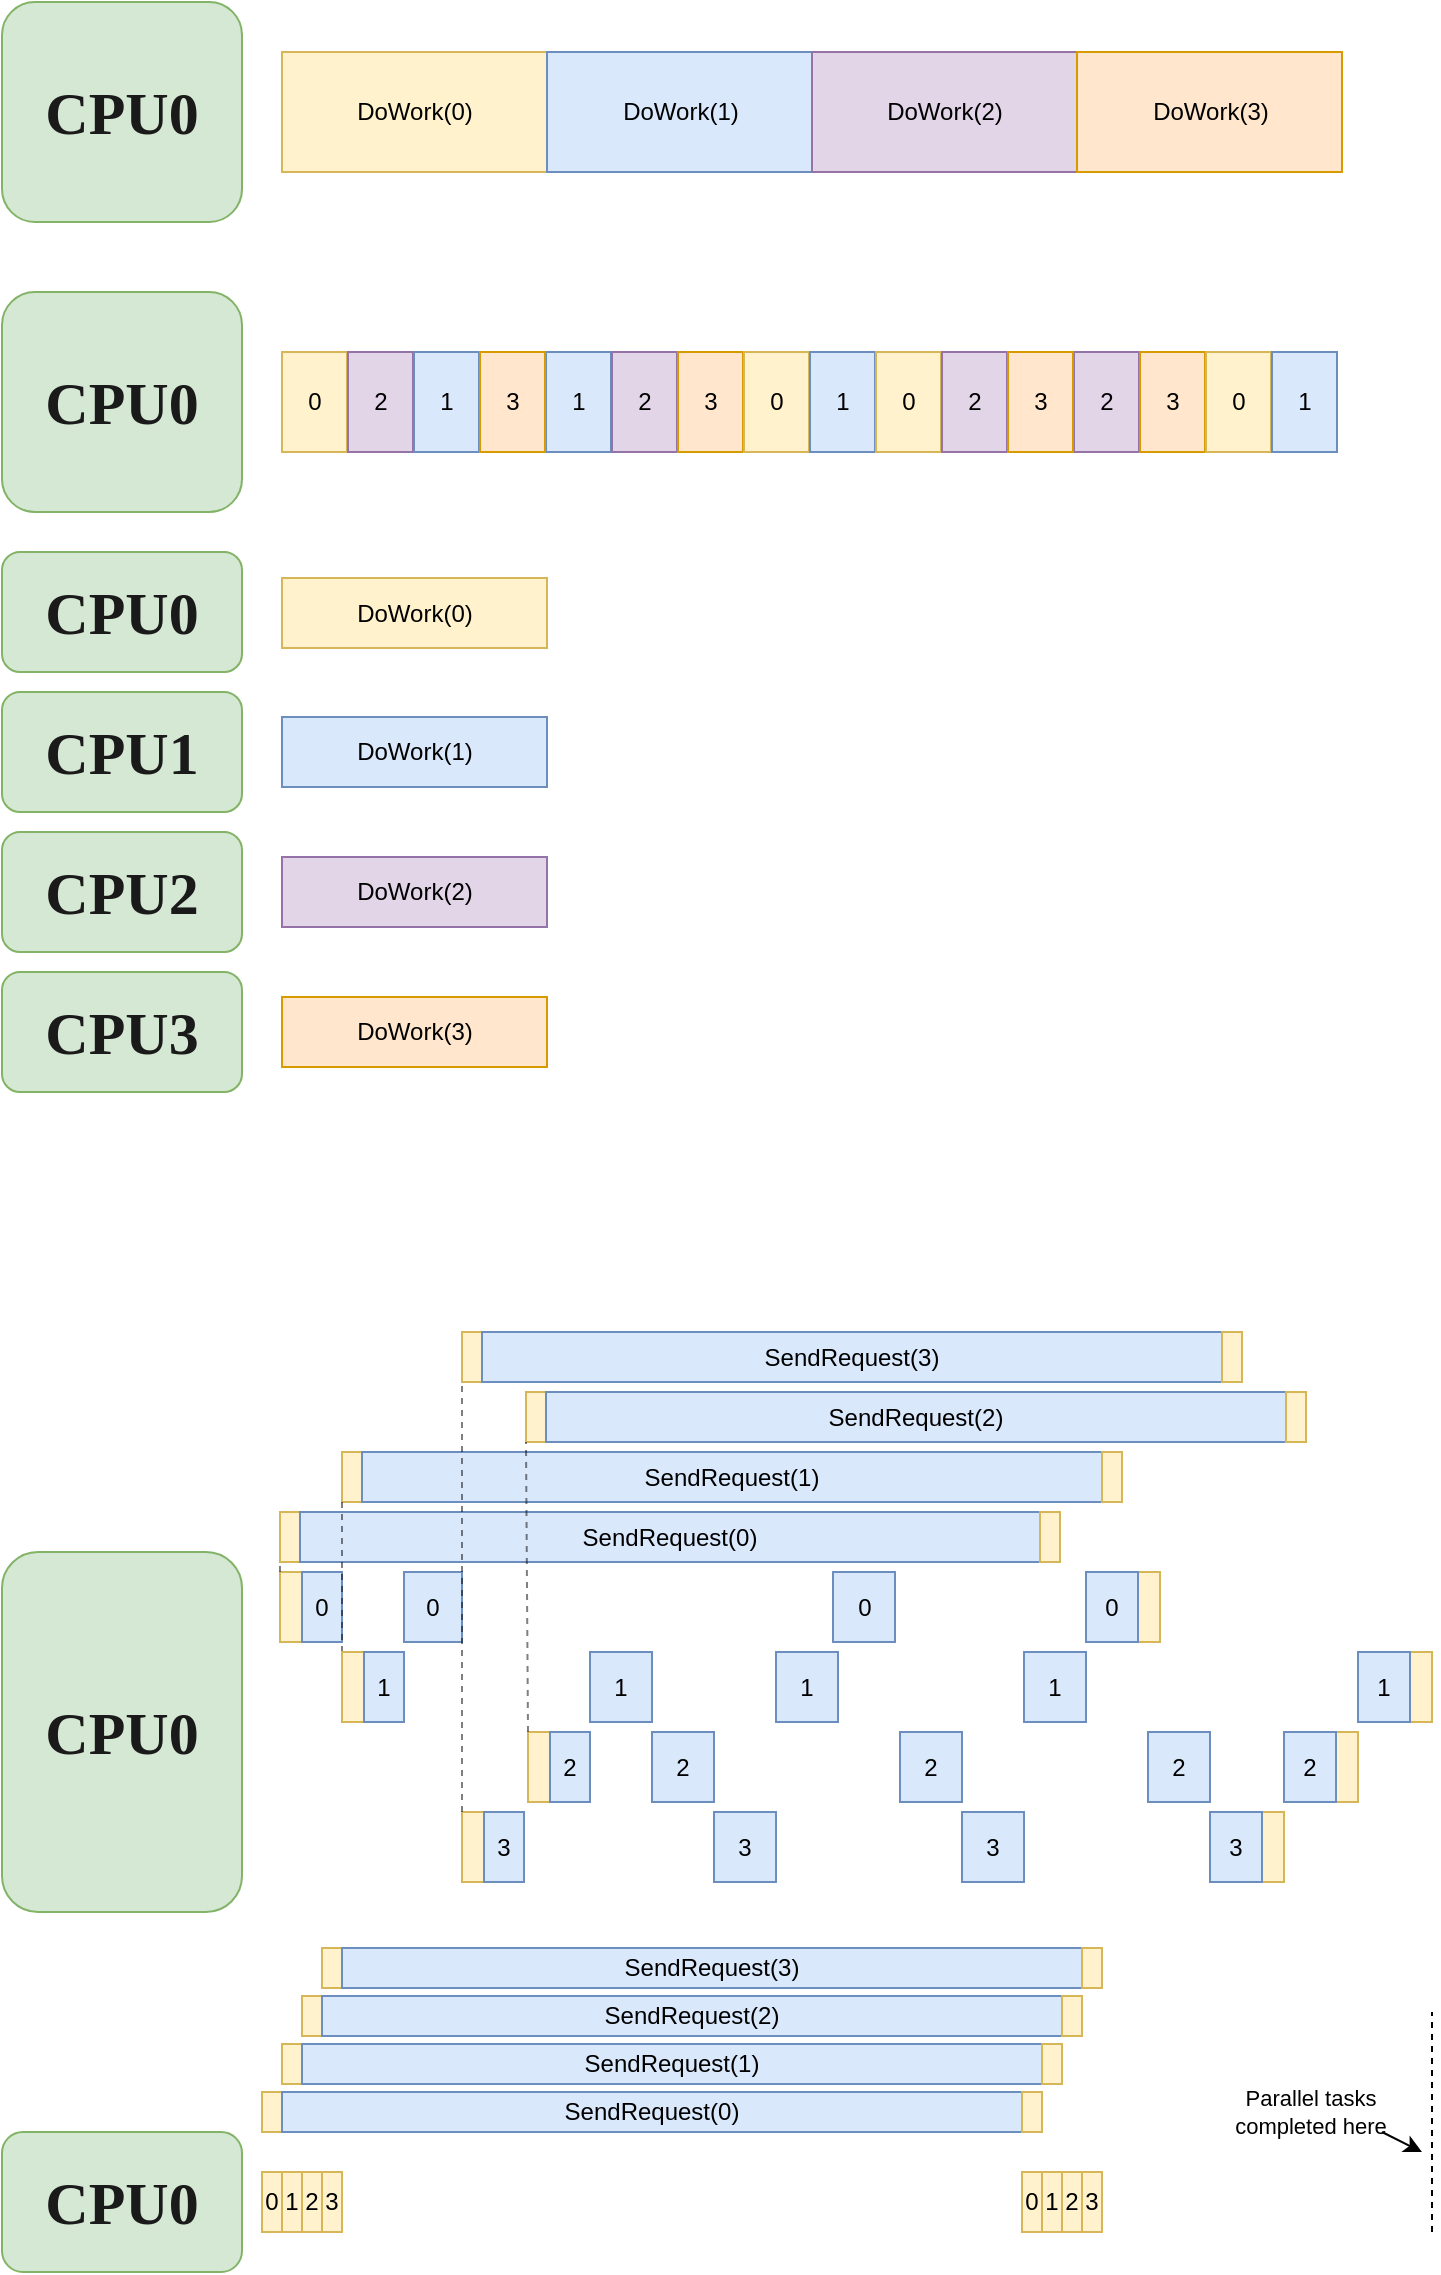 <mxfile version="21.3.7" type="device">
  <diagram name="Page-1" id="UgGzfP515cYL5CGUstF1">
    <mxGraphModel dx="985" dy="597" grid="1" gridSize="10" guides="1" tooltips="1" connect="1" arrows="1" fold="1" page="1" pageScale="1" pageWidth="850" pageHeight="1100" math="0" shadow="0">
      <root>
        <mxCell id="0" />
        <mxCell id="1" parent="0" />
        <mxCell id="OJCkGKqyERTF3BA-xQT1-1" value="&lt;font color=&quot;#1a1a1a&quot; face=&quot;Verdana&quot; size=&quot;1&quot; style=&quot;&quot;&gt;&lt;b style=&quot;font-size: 30px;&quot;&gt;CPU0&lt;/b&gt;&lt;/font&gt;" style="rounded=1;whiteSpace=wrap;html=1;fillColor=#d5e8d4;strokeColor=#82b366;" parent="1" vertex="1">
          <mxGeometry x="70" y="245" width="120" height="110" as="geometry" />
        </mxCell>
        <mxCell id="QfmeFdrnoK_TiQ0agFlV-17" value="&lt;font color=&quot;#1a1a1a&quot; face=&quot;Verdana&quot; size=&quot;1&quot; style=&quot;&quot;&gt;&lt;b style=&quot;font-size: 30px;&quot;&gt;CPU0&lt;/b&gt;&lt;/font&gt;" style="rounded=1;whiteSpace=wrap;html=1;fillColor=#d5e8d4;strokeColor=#82b366;" parent="1" vertex="1">
          <mxGeometry x="70" y="390" width="120" height="110" as="geometry" />
        </mxCell>
        <mxCell id="QfmeFdrnoK_TiQ0agFlV-22" value="" style="group" parent="1" vertex="1" connectable="0">
          <mxGeometry x="210" y="270" width="530" height="60" as="geometry" />
        </mxCell>
        <mxCell id="OJCkGKqyERTF3BA-xQT1-2" value="DoWork(0)" style="rounded=0;whiteSpace=wrap;html=1;fillColor=#fff2cc;strokeColor=#d6b656;" parent="QfmeFdrnoK_TiQ0agFlV-22" vertex="1">
          <mxGeometry width="132.5" height="60" as="geometry" />
        </mxCell>
        <mxCell id="QfmeFdrnoK_TiQ0agFlV-1" value="DoWork(1)" style="rounded=0;whiteSpace=wrap;html=1;fillColor=#dae8fc;strokeColor=#6c8ebf;" parent="QfmeFdrnoK_TiQ0agFlV-22" vertex="1">
          <mxGeometry x="132.5" width="132.5" height="60" as="geometry" />
        </mxCell>
        <mxCell id="QfmeFdrnoK_TiQ0agFlV-2" value="DoWork(2)" style="rounded=0;whiteSpace=wrap;html=1;fillColor=#e1d5e7;strokeColor=#9673a6;" parent="QfmeFdrnoK_TiQ0agFlV-22" vertex="1">
          <mxGeometry x="265" width="132.5" height="60" as="geometry" />
        </mxCell>
        <mxCell id="QfmeFdrnoK_TiQ0agFlV-3" value="DoWork(3)" style="rounded=0;whiteSpace=wrap;html=1;fillColor=#ffe6cc;strokeColor=#d79b00;" parent="QfmeFdrnoK_TiQ0agFlV-22" vertex="1">
          <mxGeometry x="397.5" width="132.5" height="60" as="geometry" />
        </mxCell>
        <mxCell id="QfmeFdrnoK_TiQ0agFlV-30" value="1" style="rounded=0;whiteSpace=wrap;html=1;fillColor=#dae8fc;strokeColor=#6c8ebf;" parent="1" vertex="1">
          <mxGeometry x="342" y="420" width="32.5" height="50" as="geometry" />
        </mxCell>
        <mxCell id="QfmeFdrnoK_TiQ0agFlV-31" value="2" style="rounded=0;whiteSpace=wrap;html=1;fillColor=#e1d5e7;strokeColor=#9673a6;" parent="1" vertex="1">
          <mxGeometry x="375" y="420" width="32.5" height="50" as="geometry" />
        </mxCell>
        <mxCell id="QfmeFdrnoK_TiQ0agFlV-32" value="3" style="rounded=0;whiteSpace=wrap;html=1;fillColor=#ffe6cc;strokeColor=#d79b00;" parent="1" vertex="1">
          <mxGeometry x="408" y="420" width="32.5" height="50" as="geometry" />
        </mxCell>
        <mxCell id="QfmeFdrnoK_TiQ0agFlV-33" value="0" style="rounded=0;whiteSpace=wrap;html=1;fillColor=#fff2cc;strokeColor=#d6b656;" parent="1" vertex="1">
          <mxGeometry x="441" y="420" width="32.5" height="50" as="geometry" />
        </mxCell>
        <mxCell id="QfmeFdrnoK_TiQ0agFlV-18" value="0" style="rounded=0;whiteSpace=wrap;html=1;fillColor=#fff2cc;strokeColor=#d6b656;" parent="1" vertex="1">
          <mxGeometry x="210" y="420" width="32.5" height="50" as="geometry" />
        </mxCell>
        <mxCell id="QfmeFdrnoK_TiQ0agFlV-25" value="2" style="rounded=0;whiteSpace=wrap;html=1;fillColor=#e1d5e7;strokeColor=#9673a6;" parent="1" vertex="1">
          <mxGeometry x="243" y="420" width="32.5" height="50" as="geometry" />
        </mxCell>
        <mxCell id="QfmeFdrnoK_TiQ0agFlV-26" value="1" style="rounded=0;whiteSpace=wrap;html=1;fillColor=#dae8fc;strokeColor=#6c8ebf;" parent="1" vertex="1">
          <mxGeometry x="276" y="420" width="32.5" height="50" as="geometry" />
        </mxCell>
        <mxCell id="QfmeFdrnoK_TiQ0agFlV-27" value="3" style="rounded=0;whiteSpace=wrap;html=1;fillColor=#ffe6cc;strokeColor=#d79b00;" parent="1" vertex="1">
          <mxGeometry x="309" y="420" width="32.5" height="50" as="geometry" />
        </mxCell>
        <mxCell id="QfmeFdrnoK_TiQ0agFlV-34" value="2" style="rounded=0;whiteSpace=wrap;html=1;fillColor=#e1d5e7;strokeColor=#9673a6;" parent="1" vertex="1">
          <mxGeometry x="606" y="420" width="32.5" height="50" as="geometry" />
        </mxCell>
        <mxCell id="QfmeFdrnoK_TiQ0agFlV-35" value="3" style="rounded=0;whiteSpace=wrap;html=1;fillColor=#ffe6cc;strokeColor=#d79b00;" parent="1" vertex="1">
          <mxGeometry x="639" y="420" width="32.5" height="50" as="geometry" />
        </mxCell>
        <mxCell id="QfmeFdrnoK_TiQ0agFlV-36" value="0" style="rounded=0;whiteSpace=wrap;html=1;fillColor=#fff2cc;strokeColor=#d6b656;" parent="1" vertex="1">
          <mxGeometry x="672" y="420" width="32.5" height="50" as="geometry" />
        </mxCell>
        <mxCell id="QfmeFdrnoK_TiQ0agFlV-37" value="1" style="rounded=0;whiteSpace=wrap;html=1;fillColor=#dae8fc;strokeColor=#6c8ebf;" parent="1" vertex="1">
          <mxGeometry x="705" y="420" width="32.5" height="50" as="geometry" />
        </mxCell>
        <mxCell id="QfmeFdrnoK_TiQ0agFlV-38" value="1" style="rounded=0;whiteSpace=wrap;html=1;fillColor=#dae8fc;strokeColor=#6c8ebf;" parent="1" vertex="1">
          <mxGeometry x="474" y="420" width="32.5" height="50" as="geometry" />
        </mxCell>
        <mxCell id="QfmeFdrnoK_TiQ0agFlV-39" value="0" style="rounded=0;whiteSpace=wrap;html=1;fillColor=#fff2cc;strokeColor=#d6b656;" parent="1" vertex="1">
          <mxGeometry x="507" y="420" width="32.5" height="50" as="geometry" />
        </mxCell>
        <mxCell id="QfmeFdrnoK_TiQ0agFlV-40" value="2" style="rounded=0;whiteSpace=wrap;html=1;fillColor=#e1d5e7;strokeColor=#9673a6;" parent="1" vertex="1">
          <mxGeometry x="540" y="420" width="32.5" height="50" as="geometry" />
        </mxCell>
        <mxCell id="QfmeFdrnoK_TiQ0agFlV-41" value="3" style="rounded=0;whiteSpace=wrap;html=1;fillColor=#ffe6cc;strokeColor=#d79b00;" parent="1" vertex="1">
          <mxGeometry x="573" y="420" width="32.5" height="50" as="geometry" />
        </mxCell>
        <mxCell id="QfmeFdrnoK_TiQ0agFlV-43" value="&lt;font color=&quot;#1a1a1a&quot; face=&quot;Verdana&quot; size=&quot;1&quot; style=&quot;&quot;&gt;&lt;b style=&quot;font-size: 30px;&quot;&gt;CPU0&lt;/b&gt;&lt;/font&gt;" style="rounded=1;whiteSpace=wrap;html=1;fillColor=#d5e8d4;strokeColor=#82b366;" parent="1" vertex="1">
          <mxGeometry x="70" y="520" width="120" height="60" as="geometry" />
        </mxCell>
        <mxCell id="QfmeFdrnoK_TiQ0agFlV-55" value="&lt;font color=&quot;#1a1a1a&quot; face=&quot;Verdana&quot; size=&quot;1&quot; style=&quot;&quot;&gt;&lt;b style=&quot;font-size: 30px;&quot;&gt;CPU1&lt;/b&gt;&lt;/font&gt;" style="rounded=1;whiteSpace=wrap;html=1;fillColor=#d5e8d4;strokeColor=#82b366;" parent="1" vertex="1">
          <mxGeometry x="70" y="590" width="120" height="60" as="geometry" />
        </mxCell>
        <mxCell id="QfmeFdrnoK_TiQ0agFlV-56" value="&lt;font color=&quot;#1a1a1a&quot; face=&quot;Verdana&quot; size=&quot;1&quot; style=&quot;&quot;&gt;&lt;b style=&quot;font-size: 30px;&quot;&gt;CPU2&lt;/b&gt;&lt;/font&gt;" style="rounded=1;whiteSpace=wrap;html=1;fillColor=#d5e8d4;strokeColor=#82b366;" parent="1" vertex="1">
          <mxGeometry x="70" y="660" width="120" height="60" as="geometry" />
        </mxCell>
        <mxCell id="QfmeFdrnoK_TiQ0agFlV-57" value="&lt;font color=&quot;#1a1a1a&quot; face=&quot;Verdana&quot; size=&quot;1&quot; style=&quot;&quot;&gt;&lt;b style=&quot;font-size: 30px;&quot;&gt;CPU3&lt;/b&gt;&lt;/font&gt;" style="rounded=1;whiteSpace=wrap;html=1;fillColor=#d5e8d4;strokeColor=#82b366;" parent="1" vertex="1">
          <mxGeometry x="70" y="730" width="120" height="60" as="geometry" />
        </mxCell>
        <mxCell id="QfmeFdrnoK_TiQ0agFlV-45" value="DoWork(0)" style="rounded=0;whiteSpace=wrap;html=1;fillColor=#fff2cc;strokeColor=#d6b656;" parent="1" vertex="1">
          <mxGeometry x="210" y="533" width="132.5" height="35" as="geometry" />
        </mxCell>
        <mxCell id="QfmeFdrnoK_TiQ0agFlV-46" value="DoWork(1)" style="rounded=0;whiteSpace=wrap;html=1;fillColor=#dae8fc;strokeColor=#6c8ebf;" parent="1" vertex="1">
          <mxGeometry x="210" y="602.5" width="132.5" height="35" as="geometry" />
        </mxCell>
        <mxCell id="QfmeFdrnoK_TiQ0agFlV-47" value="DoWork(2)" style="rounded=0;whiteSpace=wrap;html=1;fillColor=#e1d5e7;strokeColor=#9673a6;" parent="1" vertex="1">
          <mxGeometry x="210" y="672.5" width="132.5" height="35" as="geometry" />
        </mxCell>
        <mxCell id="QfmeFdrnoK_TiQ0agFlV-48" value="DoWork(3)" style="rounded=0;whiteSpace=wrap;html=1;fillColor=#ffe6cc;strokeColor=#d79b00;" parent="1" vertex="1">
          <mxGeometry x="210" y="742.5" width="132.5" height="35" as="geometry" />
        </mxCell>
        <mxCell id="gXuYD9Qn4Zd9DAcciAM4-21" value="&lt;font color=&quot;#1a1a1a&quot; face=&quot;Verdana&quot; size=&quot;1&quot; style=&quot;&quot;&gt;&lt;b style=&quot;font-size: 30px;&quot;&gt;CPU0&lt;/b&gt;&lt;/font&gt;" style="rounded=1;whiteSpace=wrap;html=1;fillColor=#d5e8d4;strokeColor=#82b366;" vertex="1" parent="1">
          <mxGeometry x="70" y="1020" width="120" height="180" as="geometry" />
        </mxCell>
        <mxCell id="gXuYD9Qn4Zd9DAcciAM4-23" value="" style="rounded=0;whiteSpace=wrap;html=1;fillColor=#fff2cc;strokeColor=#d6b656;" vertex="1" parent="1">
          <mxGeometry x="209" y="1030" width="11" height="35" as="geometry" />
        </mxCell>
        <mxCell id="gXuYD9Qn4Zd9DAcciAM4-24" value="0" style="rounded=0;whiteSpace=wrap;html=1;fillColor=#dae8fc;strokeWidth=1;strokeColor=#6c8ebf;" vertex="1" parent="1">
          <mxGeometry x="220" y="1030" width="20" height="35" as="geometry" />
        </mxCell>
        <mxCell id="gXuYD9Qn4Zd9DAcciAM4-25" value="" style="rounded=0;whiteSpace=wrap;html=1;fillColor=#fff2cc;strokeColor=#d6b656;" vertex="1" parent="1">
          <mxGeometry x="638" y="1030" width="11" height="35" as="geometry" />
        </mxCell>
        <mxCell id="gXuYD9Qn4Zd9DAcciAM4-38" value="0" style="rounded=0;whiteSpace=wrap;html=1;fillColor=#dae8fc;strokeWidth=1;strokeColor=#6c8ebf;" vertex="1" parent="1">
          <mxGeometry x="271" y="1030" width="29" height="35" as="geometry" />
        </mxCell>
        <mxCell id="gXuYD9Qn4Zd9DAcciAM4-39" value="0" style="rounded=0;whiteSpace=wrap;html=1;fillColor=#dae8fc;strokeWidth=1;strokeColor=#6c8ebf;" vertex="1" parent="1">
          <mxGeometry x="485.5" y="1030" width="31" height="35" as="geometry" />
        </mxCell>
        <mxCell id="gXuYD9Qn4Zd9DAcciAM4-42" value="0" style="rounded=0;whiteSpace=wrap;html=1;fillColor=#dae8fc;strokeWidth=1;strokeColor=#6c8ebf;" vertex="1" parent="1">
          <mxGeometry x="612" y="1030" width="26" height="35" as="geometry" />
        </mxCell>
        <mxCell id="gXuYD9Qn4Zd9DAcciAM4-51" value="" style="rounded=0;whiteSpace=wrap;html=1;fillColor=#fff2cc;strokeColor=#d6b656;" vertex="1" parent="1">
          <mxGeometry x="333" y="1110" width="11" height="35" as="geometry" />
        </mxCell>
        <mxCell id="gXuYD9Qn4Zd9DAcciAM4-52" value="2" style="rounded=0;whiteSpace=wrap;html=1;fillColor=#dae8fc;strokeWidth=1;strokeColor=#6c8ebf;" vertex="1" parent="1">
          <mxGeometry x="344" y="1110" width="20" height="35" as="geometry" />
        </mxCell>
        <mxCell id="gXuYD9Qn4Zd9DAcciAM4-53" value="" style="rounded=0;whiteSpace=wrap;html=1;fillColor=#fff2cc;strokeColor=#d6b656;" vertex="1" parent="1">
          <mxGeometry x="737" y="1110" width="11" height="35" as="geometry" />
        </mxCell>
        <mxCell id="gXuYD9Qn4Zd9DAcciAM4-54" value="2" style="rounded=0;whiteSpace=wrap;html=1;fillColor=#dae8fc;strokeWidth=1;strokeColor=#6c8ebf;" vertex="1" parent="1">
          <mxGeometry x="395" y="1110" width="31" height="35" as="geometry" />
        </mxCell>
        <mxCell id="gXuYD9Qn4Zd9DAcciAM4-55" value="2" style="rounded=0;whiteSpace=wrap;html=1;fillColor=#dae8fc;strokeWidth=1;strokeColor=#6c8ebf;" vertex="1" parent="1">
          <mxGeometry x="519" y="1110" width="31" height="35" as="geometry" />
        </mxCell>
        <mxCell id="gXuYD9Qn4Zd9DAcciAM4-56" value="2" style="rounded=0;whiteSpace=wrap;html=1;fillColor=#dae8fc;strokeWidth=1;strokeColor=#6c8ebf;" vertex="1" parent="1">
          <mxGeometry x="643" y="1110" width="31" height="35" as="geometry" />
        </mxCell>
        <mxCell id="gXuYD9Qn4Zd9DAcciAM4-58" value="2" style="rounded=0;whiteSpace=wrap;html=1;fillColor=#dae8fc;strokeWidth=1;strokeColor=#6c8ebf;" vertex="1" parent="1">
          <mxGeometry x="711" y="1110" width="26" height="35" as="geometry" />
        </mxCell>
        <mxCell id="gXuYD9Qn4Zd9DAcciAM4-59" value="" style="rounded=0;whiteSpace=wrap;html=1;fillColor=#fff2cc;strokeColor=#d6b656;" vertex="1" parent="1">
          <mxGeometry x="300" y="1150" width="11" height="35" as="geometry" />
        </mxCell>
        <mxCell id="gXuYD9Qn4Zd9DAcciAM4-60" value="3" style="rounded=0;whiteSpace=wrap;html=1;fillColor=#dae8fc;strokeWidth=1;strokeColor=#6c8ebf;" vertex="1" parent="1">
          <mxGeometry x="311" y="1150" width="20" height="35" as="geometry" />
        </mxCell>
        <mxCell id="gXuYD9Qn4Zd9DAcciAM4-61" value="" style="rounded=0;whiteSpace=wrap;html=1;fillColor=#fff2cc;strokeColor=#d6b656;" vertex="1" parent="1">
          <mxGeometry x="700" y="1150" width="11" height="35" as="geometry" />
        </mxCell>
        <mxCell id="gXuYD9Qn4Zd9DAcciAM4-62" value="3" style="rounded=0;whiteSpace=wrap;html=1;fillColor=#dae8fc;strokeWidth=1;strokeColor=#6c8ebf;" vertex="1" parent="1">
          <mxGeometry x="426" y="1150" width="31" height="35" as="geometry" />
        </mxCell>
        <mxCell id="gXuYD9Qn4Zd9DAcciAM4-63" value="3" style="rounded=0;whiteSpace=wrap;html=1;fillColor=#dae8fc;strokeWidth=1;strokeColor=#6c8ebf;" vertex="1" parent="1">
          <mxGeometry x="550" y="1150" width="31" height="35" as="geometry" />
        </mxCell>
        <mxCell id="gXuYD9Qn4Zd9DAcciAM4-66" value="3" style="rounded=0;whiteSpace=wrap;html=1;fillColor=#dae8fc;strokeWidth=1;strokeColor=#6c8ebf;" vertex="1" parent="1">
          <mxGeometry x="674" y="1150" width="26" height="35" as="geometry" />
        </mxCell>
        <mxCell id="gXuYD9Qn4Zd9DAcciAM4-67" value="&lt;font color=&quot;#1a1a1a&quot; face=&quot;Verdana&quot; size=&quot;1&quot; style=&quot;&quot;&gt;&lt;b style=&quot;font-size: 30px;&quot;&gt;CPU0&lt;/b&gt;&lt;/font&gt;" style="rounded=1;whiteSpace=wrap;html=1;fillColor=#d5e8d4;strokeColor=#82b366;" vertex="1" parent="1">
          <mxGeometry x="70" y="1310" width="120" height="70" as="geometry" />
        </mxCell>
        <mxCell id="gXuYD9Qn4Zd9DAcciAM4-84" value="" style="group" vertex="1" connectable="0" parent="1">
          <mxGeometry x="209" y="1000" width="390" height="25" as="geometry" />
        </mxCell>
        <mxCell id="gXuYD9Qn4Zd9DAcciAM4-85" value="" style="rounded=0;whiteSpace=wrap;html=1;fillColor=#fff2cc;strokeColor=#d6b656;" vertex="1" parent="gXuYD9Qn4Zd9DAcciAM4-84">
          <mxGeometry width="10" height="25" as="geometry" />
        </mxCell>
        <mxCell id="gXuYD9Qn4Zd9DAcciAM4-86" value="SendRequest(0)" style="rounded=0;whiteSpace=wrap;html=1;fillColor=#dae8fc;strokeWidth=1;strokeColor=#6c8ebf;" vertex="1" parent="gXuYD9Qn4Zd9DAcciAM4-84">
          <mxGeometry x="10" width="370" height="25" as="geometry" />
        </mxCell>
        <mxCell id="gXuYD9Qn4Zd9DAcciAM4-87" value="" style="rounded=0;whiteSpace=wrap;html=1;fillColor=#fff2cc;strokeColor=#d6b656;" vertex="1" parent="gXuYD9Qn4Zd9DAcciAM4-84">
          <mxGeometry x="380" width="10" height="25" as="geometry" />
        </mxCell>
        <mxCell id="gXuYD9Qn4Zd9DAcciAM4-89" value="" style="group" vertex="1" connectable="0" parent="1">
          <mxGeometry x="240" y="970" width="390" height="25" as="geometry" />
        </mxCell>
        <mxCell id="gXuYD9Qn4Zd9DAcciAM4-90" value="" style="rounded=0;whiteSpace=wrap;html=1;fillColor=#fff2cc;strokeColor=#d6b656;" vertex="1" parent="gXuYD9Qn4Zd9DAcciAM4-89">
          <mxGeometry width="10" height="25" as="geometry" />
        </mxCell>
        <mxCell id="gXuYD9Qn4Zd9DAcciAM4-91" value="SendRequest(1)" style="rounded=0;whiteSpace=wrap;html=1;fillColor=#dae8fc;strokeWidth=1;strokeColor=#6c8ebf;" vertex="1" parent="gXuYD9Qn4Zd9DAcciAM4-89">
          <mxGeometry x="10" width="370" height="25" as="geometry" />
        </mxCell>
        <mxCell id="gXuYD9Qn4Zd9DAcciAM4-92" value="" style="rounded=0;whiteSpace=wrap;html=1;fillColor=#fff2cc;strokeColor=#d6b656;" vertex="1" parent="gXuYD9Qn4Zd9DAcciAM4-89">
          <mxGeometry x="380" width="10" height="25" as="geometry" />
        </mxCell>
        <mxCell id="gXuYD9Qn4Zd9DAcciAM4-93" value="" style="group" vertex="1" connectable="0" parent="1">
          <mxGeometry x="332" y="940" width="390" height="25" as="geometry" />
        </mxCell>
        <mxCell id="gXuYD9Qn4Zd9DAcciAM4-94" value="" style="rounded=0;whiteSpace=wrap;html=1;fillColor=#fff2cc;strokeColor=#d6b656;" vertex="1" parent="gXuYD9Qn4Zd9DAcciAM4-93">
          <mxGeometry width="10" height="25" as="geometry" />
        </mxCell>
        <mxCell id="gXuYD9Qn4Zd9DAcciAM4-95" value="SendRequest(2)" style="rounded=0;whiteSpace=wrap;html=1;fillColor=#dae8fc;strokeWidth=1;strokeColor=#6c8ebf;" vertex="1" parent="gXuYD9Qn4Zd9DAcciAM4-93">
          <mxGeometry x="10" width="370" height="25" as="geometry" />
        </mxCell>
        <mxCell id="gXuYD9Qn4Zd9DAcciAM4-96" value="" style="rounded=0;whiteSpace=wrap;html=1;fillColor=#fff2cc;strokeColor=#d6b656;" vertex="1" parent="gXuYD9Qn4Zd9DAcciAM4-93">
          <mxGeometry x="380" width="10" height="25" as="geometry" />
        </mxCell>
        <mxCell id="gXuYD9Qn4Zd9DAcciAM4-97" value="" style="group" vertex="1" connectable="0" parent="1">
          <mxGeometry x="300" y="910" width="390" height="25" as="geometry" />
        </mxCell>
        <mxCell id="gXuYD9Qn4Zd9DAcciAM4-98" value="" style="rounded=0;whiteSpace=wrap;html=1;fillColor=#fff2cc;strokeColor=#d6b656;" vertex="1" parent="gXuYD9Qn4Zd9DAcciAM4-97">
          <mxGeometry width="10" height="25" as="geometry" />
        </mxCell>
        <mxCell id="gXuYD9Qn4Zd9DAcciAM4-99" value="SendRequest(3)" style="rounded=0;whiteSpace=wrap;html=1;fillColor=#dae8fc;strokeWidth=1;strokeColor=#6c8ebf;" vertex="1" parent="gXuYD9Qn4Zd9DAcciAM4-97">
          <mxGeometry x="10" width="370" height="25" as="geometry" />
        </mxCell>
        <mxCell id="gXuYD9Qn4Zd9DAcciAM4-100" value="" style="rounded=0;whiteSpace=wrap;html=1;fillColor=#fff2cc;strokeColor=#d6b656;" vertex="1" parent="gXuYD9Qn4Zd9DAcciAM4-97">
          <mxGeometry x="380" width="10" height="25" as="geometry" />
        </mxCell>
        <mxCell id="gXuYD9Qn4Zd9DAcciAM4-102" value="" style="endArrow=none;dashed=1;html=1;rounded=0;opacity=50;entryX=0;entryY=1;entryDx=0;entryDy=0;" edge="1" parent="1" target="gXuYD9Qn4Zd9DAcciAM4-98">
          <mxGeometry width="50" height="50" relative="1" as="geometry">
            <mxPoint x="300" y="1150" as="sourcePoint" />
            <mxPoint x="300" y="940" as="targetPoint" />
          </mxGeometry>
        </mxCell>
        <mxCell id="gXuYD9Qn4Zd9DAcciAM4-103" value="" style="endArrow=none;dashed=1;html=1;rounded=0;opacity=50;entryX=0;entryY=1;entryDx=0;entryDy=0;" edge="1" parent="1" target="gXuYD9Qn4Zd9DAcciAM4-90">
          <mxGeometry width="50" height="50" relative="1" as="geometry">
            <mxPoint x="240" y="1070" as="sourcePoint" />
            <mxPoint x="239.43" y="940" as="targetPoint" />
          </mxGeometry>
        </mxCell>
        <mxCell id="gXuYD9Qn4Zd9DAcciAM4-104" value="" style="endArrow=none;dashed=1;html=1;rounded=0;opacity=50;entryX=0;entryY=1;entryDx=0;entryDy=0;exitX=0;exitY=0;exitDx=0;exitDy=0;" edge="1" parent="1" source="gXuYD9Qn4Zd9DAcciAM4-23" target="gXuYD9Qn4Zd9DAcciAM4-85">
          <mxGeometry width="50" height="50" relative="1" as="geometry">
            <mxPoint x="208.77" y="1085" as="sourcePoint" />
            <mxPoint x="208.77" y="1010" as="targetPoint" />
          </mxGeometry>
        </mxCell>
        <mxCell id="gXuYD9Qn4Zd9DAcciAM4-105" value="" style="endArrow=none;dashed=1;html=1;rounded=0;opacity=50;entryX=0;entryY=1;entryDx=0;entryDy=0;exitX=0;exitY=0;exitDx=0;exitDy=0;" edge="1" parent="1" source="gXuYD9Qn4Zd9DAcciAM4-51" target="gXuYD9Qn4Zd9DAcciAM4-94">
          <mxGeometry width="50" height="50" relative="1" as="geometry">
            <mxPoint x="331" y="1110" as="sourcePoint" />
            <mxPoint x="331" y="895" as="targetPoint" />
          </mxGeometry>
        </mxCell>
        <mxCell id="gXuYD9Qn4Zd9DAcciAM4-134" value="" style="group" vertex="1" connectable="0" parent="1">
          <mxGeometry x="200" y="1290" width="390" height="20" as="geometry" />
        </mxCell>
        <mxCell id="gXuYD9Qn4Zd9DAcciAM4-135" value="" style="rounded=0;whiteSpace=wrap;html=1;fillColor=#fff2cc;strokeColor=#d6b656;" vertex="1" parent="gXuYD9Qn4Zd9DAcciAM4-134">
          <mxGeometry width="10" height="20" as="geometry" />
        </mxCell>
        <mxCell id="gXuYD9Qn4Zd9DAcciAM4-136" value="SendRequest(0)" style="rounded=0;whiteSpace=wrap;html=1;fillColor=#dae8fc;strokeWidth=1;strokeColor=#6c8ebf;" vertex="1" parent="gXuYD9Qn4Zd9DAcciAM4-134">
          <mxGeometry x="10" width="370" height="20" as="geometry" />
        </mxCell>
        <mxCell id="gXuYD9Qn4Zd9DAcciAM4-137" value="" style="rounded=0;whiteSpace=wrap;html=1;fillColor=#fff2cc;strokeColor=#d6b656;" vertex="1" parent="gXuYD9Qn4Zd9DAcciAM4-134">
          <mxGeometry x="380" width="10" height="20" as="geometry" />
        </mxCell>
        <mxCell id="gXuYD9Qn4Zd9DAcciAM4-107" value="0" style="rounded=0;whiteSpace=wrap;html=1;fillColor=#fff2cc;strokeColor=#d6b656;container=0;" vertex="1" parent="1">
          <mxGeometry x="200" y="1330" width="10" height="30" as="geometry" />
        </mxCell>
        <mxCell id="gXuYD9Qn4Zd9DAcciAM4-109" value="0" style="rounded=0;whiteSpace=wrap;html=1;fillColor=#fff2cc;strokeColor=#d6b656;container=0;" vertex="1" parent="1">
          <mxGeometry x="580" y="1330" width="10" height="30" as="geometry" />
        </mxCell>
        <mxCell id="gXuYD9Qn4Zd9DAcciAM4-123" value="1" style="rounded=0;whiteSpace=wrap;html=1;fillColor=#fff2cc;strokeColor=#d6b656;container=0;" vertex="1" parent="1">
          <mxGeometry x="210" y="1330" width="10" height="30" as="geometry" />
        </mxCell>
        <mxCell id="gXuYD9Qn4Zd9DAcciAM4-125" value="1" style="rounded=0;whiteSpace=wrap;html=1;fillColor=#fff2cc;strokeColor=#d6b656;container=0;" vertex="1" parent="1">
          <mxGeometry x="590" y="1330" width="10" height="30" as="geometry" />
        </mxCell>
        <mxCell id="gXuYD9Qn4Zd9DAcciAM4-127" value="2" style="rounded=0;whiteSpace=wrap;html=1;fillColor=#fff2cc;strokeColor=#d6b656;container=0;" vertex="1" parent="1">
          <mxGeometry x="220" y="1330" width="10" height="30" as="geometry" />
        </mxCell>
        <mxCell id="gXuYD9Qn4Zd9DAcciAM4-129" value="2" style="rounded=0;whiteSpace=wrap;html=1;fillColor=#fff2cc;strokeColor=#d6b656;container=0;" vertex="1" parent="1">
          <mxGeometry x="600" y="1330" width="10" height="30" as="geometry" />
        </mxCell>
        <mxCell id="gXuYD9Qn4Zd9DAcciAM4-131" value="3" style="rounded=0;whiteSpace=wrap;html=1;fillColor=#fff2cc;strokeColor=#d6b656;container=0;" vertex="1" parent="1">
          <mxGeometry x="230" y="1330" width="10" height="30" as="geometry" />
        </mxCell>
        <mxCell id="gXuYD9Qn4Zd9DAcciAM4-133" value="3" style="rounded=0;whiteSpace=wrap;html=1;fillColor=#fff2cc;strokeColor=#d6b656;container=0;" vertex="1" parent="1">
          <mxGeometry x="610" y="1330" width="10" height="30" as="geometry" />
        </mxCell>
        <mxCell id="gXuYD9Qn4Zd9DAcciAM4-139" value="" style="group" vertex="1" connectable="0" parent="1">
          <mxGeometry x="210" y="1266" width="390" height="20" as="geometry" />
        </mxCell>
        <mxCell id="gXuYD9Qn4Zd9DAcciAM4-140" value="" style="rounded=0;whiteSpace=wrap;html=1;fillColor=#fff2cc;strokeColor=#d6b656;" vertex="1" parent="gXuYD9Qn4Zd9DAcciAM4-139">
          <mxGeometry width="10" height="20" as="geometry" />
        </mxCell>
        <mxCell id="gXuYD9Qn4Zd9DAcciAM4-141" value="SendRequest(1)" style="rounded=0;whiteSpace=wrap;html=1;fillColor=#dae8fc;strokeWidth=1;strokeColor=#6c8ebf;" vertex="1" parent="gXuYD9Qn4Zd9DAcciAM4-139">
          <mxGeometry x="10" width="370" height="20" as="geometry" />
        </mxCell>
        <mxCell id="gXuYD9Qn4Zd9DAcciAM4-142" value="" style="rounded=0;whiteSpace=wrap;html=1;fillColor=#fff2cc;strokeColor=#d6b656;" vertex="1" parent="gXuYD9Qn4Zd9DAcciAM4-139">
          <mxGeometry x="380" width="10" height="20" as="geometry" />
        </mxCell>
        <mxCell id="gXuYD9Qn4Zd9DAcciAM4-143" value="" style="group" vertex="1" connectable="0" parent="1">
          <mxGeometry x="220" y="1242" width="390" height="20" as="geometry" />
        </mxCell>
        <mxCell id="gXuYD9Qn4Zd9DAcciAM4-144" value="" style="rounded=0;whiteSpace=wrap;html=1;fillColor=#fff2cc;strokeColor=#d6b656;" vertex="1" parent="gXuYD9Qn4Zd9DAcciAM4-143">
          <mxGeometry width="10" height="20" as="geometry" />
        </mxCell>
        <mxCell id="gXuYD9Qn4Zd9DAcciAM4-145" value="SendRequest(2)" style="rounded=0;whiteSpace=wrap;html=1;fillColor=#dae8fc;strokeWidth=1;strokeColor=#6c8ebf;" vertex="1" parent="gXuYD9Qn4Zd9DAcciAM4-143">
          <mxGeometry x="10" width="370" height="20" as="geometry" />
        </mxCell>
        <mxCell id="gXuYD9Qn4Zd9DAcciAM4-146" value="" style="rounded=0;whiteSpace=wrap;html=1;fillColor=#fff2cc;strokeColor=#d6b656;" vertex="1" parent="gXuYD9Qn4Zd9DAcciAM4-143">
          <mxGeometry x="380" width="10" height="20" as="geometry" />
        </mxCell>
        <mxCell id="gXuYD9Qn4Zd9DAcciAM4-147" value="" style="group" vertex="1" connectable="0" parent="1">
          <mxGeometry x="230" y="1218" width="390" height="20" as="geometry" />
        </mxCell>
        <mxCell id="gXuYD9Qn4Zd9DAcciAM4-148" value="" style="rounded=0;whiteSpace=wrap;html=1;fillColor=#fff2cc;strokeColor=#d6b656;" vertex="1" parent="gXuYD9Qn4Zd9DAcciAM4-147">
          <mxGeometry width="10" height="20" as="geometry" />
        </mxCell>
        <mxCell id="gXuYD9Qn4Zd9DAcciAM4-149" value="SendRequest(3)" style="rounded=0;whiteSpace=wrap;html=1;fillColor=#dae8fc;strokeWidth=1;strokeColor=#6c8ebf;" vertex="1" parent="gXuYD9Qn4Zd9DAcciAM4-147">
          <mxGeometry x="10" width="370" height="20" as="geometry" />
        </mxCell>
        <mxCell id="gXuYD9Qn4Zd9DAcciAM4-150" value="" style="rounded=0;whiteSpace=wrap;html=1;fillColor=#fff2cc;strokeColor=#d6b656;" vertex="1" parent="gXuYD9Qn4Zd9DAcciAM4-147">
          <mxGeometry x="380" width="10" height="20" as="geometry" />
        </mxCell>
        <mxCell id="gXuYD9Qn4Zd9DAcciAM4-151" value="" style="group" vertex="1" connectable="0" parent="1">
          <mxGeometry x="240" y="1070" width="545" height="35" as="geometry" />
        </mxCell>
        <mxCell id="gXuYD9Qn4Zd9DAcciAM4-43" value="" style="rounded=0;whiteSpace=wrap;html=1;fillColor=#fff2cc;strokeColor=#d6b656;" vertex="1" parent="gXuYD9Qn4Zd9DAcciAM4-151">
          <mxGeometry width="11" height="35" as="geometry" />
        </mxCell>
        <mxCell id="gXuYD9Qn4Zd9DAcciAM4-44" value="1" style="rounded=0;whiteSpace=wrap;html=1;fillColor=#dae8fc;strokeWidth=1;strokeColor=#6c8ebf;" vertex="1" parent="gXuYD9Qn4Zd9DAcciAM4-151">
          <mxGeometry x="11" width="20" height="35" as="geometry" />
        </mxCell>
        <mxCell id="gXuYD9Qn4Zd9DAcciAM4-45" value="" style="rounded=0;whiteSpace=wrap;html=1;fillColor=#fff2cc;strokeColor=#d6b656;" vertex="1" parent="gXuYD9Qn4Zd9DAcciAM4-151">
          <mxGeometry x="534" width="11" height="35" as="geometry" />
        </mxCell>
        <mxCell id="gXuYD9Qn4Zd9DAcciAM4-46" value="1" style="rounded=0;whiteSpace=wrap;html=1;fillColor=#dae8fc;strokeWidth=1;strokeColor=#6c8ebf;" vertex="1" parent="gXuYD9Qn4Zd9DAcciAM4-151">
          <mxGeometry x="124" width="31" height="35" as="geometry" />
        </mxCell>
        <mxCell id="gXuYD9Qn4Zd9DAcciAM4-47" value="1" style="rounded=0;whiteSpace=wrap;html=1;fillColor=#dae8fc;strokeWidth=1;strokeColor=#6c8ebf;" vertex="1" parent="gXuYD9Qn4Zd9DAcciAM4-151">
          <mxGeometry x="217" width="31" height="35" as="geometry" />
        </mxCell>
        <mxCell id="gXuYD9Qn4Zd9DAcciAM4-48" value="1" style="rounded=0;whiteSpace=wrap;html=1;fillColor=#dae8fc;strokeWidth=1;strokeColor=#6c8ebf;" vertex="1" parent="gXuYD9Qn4Zd9DAcciAM4-151">
          <mxGeometry x="341" width="31" height="35" as="geometry" />
        </mxCell>
        <mxCell id="gXuYD9Qn4Zd9DAcciAM4-50" value="1" style="rounded=0;whiteSpace=wrap;html=1;fillColor=#dae8fc;strokeWidth=1;strokeColor=#6c8ebf;" vertex="1" parent="gXuYD9Qn4Zd9DAcciAM4-151">
          <mxGeometry x="508" width="26" height="35" as="geometry" />
        </mxCell>
        <mxCell id="gXuYD9Qn4Zd9DAcciAM4-153" value="" style="endArrow=none;dashed=1;html=1;rounded=0;" edge="1" parent="1">
          <mxGeometry width="50" height="50" relative="1" as="geometry">
            <mxPoint x="785" y="1360" as="sourcePoint" />
            <mxPoint x="785" y="1250" as="targetPoint" />
          </mxGeometry>
        </mxCell>
        <mxCell id="gXuYD9Qn4Zd9DAcciAM4-154" value="Parallel tasks&lt;br&gt;completed here" style="edgeLabel;html=1;align=center;verticalAlign=middle;resizable=0;points=[];" vertex="1" connectable="0" parent="gXuYD9Qn4Zd9DAcciAM4-153">
          <mxGeometry x="-0.636" relative="1" as="geometry">
            <mxPoint x="-61" y="-40" as="offset" />
          </mxGeometry>
        </mxCell>
        <mxCell id="gXuYD9Qn4Zd9DAcciAM4-156" value="" style="endArrow=classic;html=1;rounded=0;" edge="1" parent="1">
          <mxGeometry width="50" height="50" relative="1" as="geometry">
            <mxPoint x="760" y="1310" as="sourcePoint" />
            <mxPoint x="780" y="1320" as="targetPoint" />
          </mxGeometry>
        </mxCell>
      </root>
    </mxGraphModel>
  </diagram>
</mxfile>
